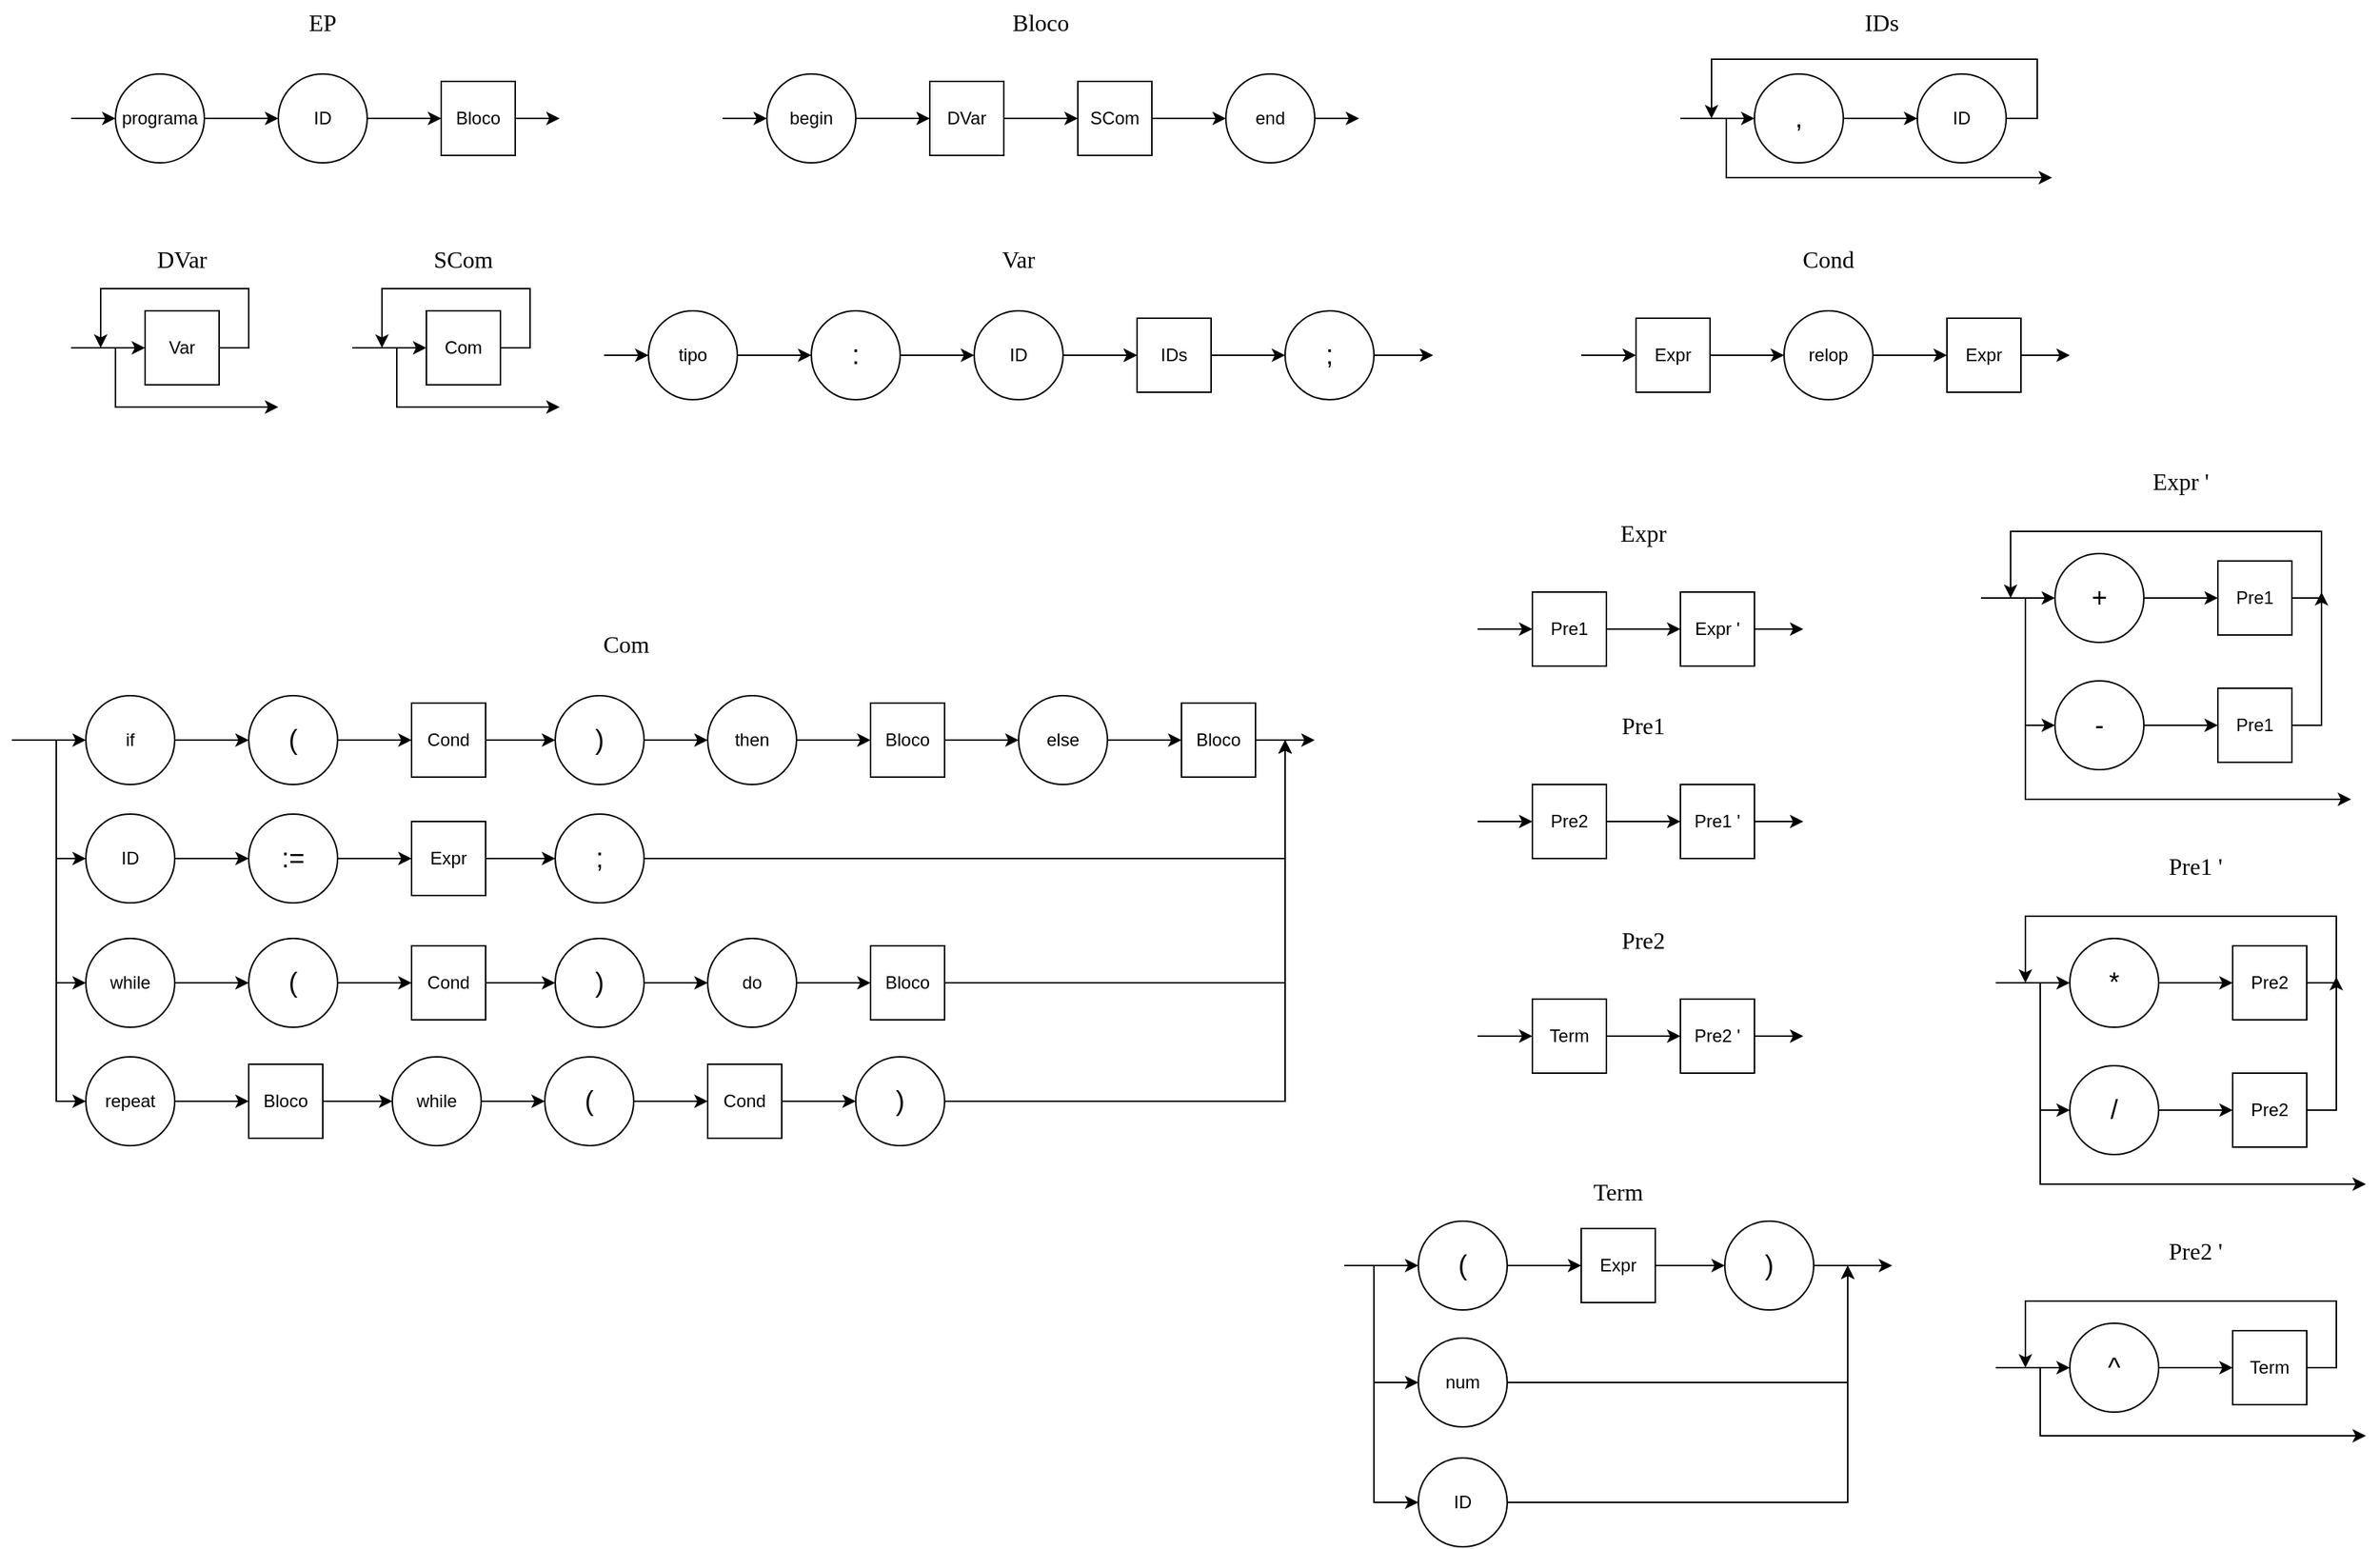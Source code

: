 <mxfile version="20.1.1" type="device"><diagram id="Zh106BwEyVd9pf3AYJ_4" name="Page-1"><mxGraphModel dx="2483" dy="813" grid="1" gridSize="10" guides="1" tooltips="1" connect="1" arrows="1" fold="1" page="1" pageScale="1" pageWidth="827" pageHeight="1169" math="0" shadow="0"><root><mxCell id="0"/><mxCell id="1" parent="0"/><mxCell id="nVa7DMQcBXg9y9n33Hlx-3" value="EP" style="text;html=1;strokeColor=none;fillColor=none;align=center;verticalAlign=middle;whiteSpace=wrap;rounded=0;fontFamily=Verdana;fontSize=16;" parent="1" vertex="1"><mxGeometry x="-635" y="80" width="110" height="30" as="geometry"/></mxCell><mxCell id="nVa7DMQcBXg9y9n33Hlx-18" value="Bloco" style="rounded=0;whiteSpace=wrap;html=1;" parent="1" vertex="1"><mxGeometry x="-500" y="135" width="50" height="50" as="geometry"/></mxCell><mxCell id="nVa7DMQcBXg9y9n33Hlx-20" value="ID" style="ellipse;whiteSpace=wrap;html=1;aspect=fixed;" parent="1" vertex="1"><mxGeometry x="-610" y="130" width="60" height="60" as="geometry"/></mxCell><mxCell id="nVa7DMQcBXg9y9n33Hlx-21" value="programa" style="ellipse;whiteSpace=wrap;html=1;aspect=fixed;" parent="1" vertex="1"><mxGeometry x="-720" y="130" width="60" height="60" as="geometry"/></mxCell><mxCell id="nVa7DMQcBXg9y9n33Hlx-22" value="" style="endArrow=classic;html=1;rounded=0;exitX=1;exitY=0.5;exitDx=0;exitDy=0;entryX=0;entryY=0.5;entryDx=0;entryDy=0;" parent="1" source="nVa7DMQcBXg9y9n33Hlx-21" target="nVa7DMQcBXg9y9n33Hlx-20" edge="1"><mxGeometry width="50" height="50" relative="1" as="geometry"><mxPoint x="-550" y="340" as="sourcePoint"/><mxPoint x="-500" y="290" as="targetPoint"/></mxGeometry></mxCell><mxCell id="nVa7DMQcBXg9y9n33Hlx-23" value="" style="endArrow=classic;html=1;rounded=0;exitX=1;exitY=0.5;exitDx=0;exitDy=0;entryX=0;entryY=0.5;entryDx=0;entryDy=0;" parent="1" source="nVa7DMQcBXg9y9n33Hlx-20" target="nVa7DMQcBXg9y9n33Hlx-18" edge="1"><mxGeometry width="50" height="50" relative="1" as="geometry"><mxPoint x="-550" y="340" as="sourcePoint"/><mxPoint x="-500" y="290" as="targetPoint"/></mxGeometry></mxCell><mxCell id="nVa7DMQcBXg9y9n33Hlx-24" value="Bloco" style="text;html=1;strokeColor=none;fillColor=none;align=center;verticalAlign=middle;whiteSpace=wrap;rounded=0;fontFamily=Verdana;fontSize=16;" parent="1" vertex="1"><mxGeometry x="-170" y="80" width="150" height="30" as="geometry"/></mxCell><mxCell id="nVa7DMQcBXg9y9n33Hlx-25" value="DVar" style="rounded=0;whiteSpace=wrap;html=1;" parent="1" vertex="1"><mxGeometry x="-170" y="135" width="50" height="50" as="geometry"/></mxCell><mxCell id="nVa7DMQcBXg9y9n33Hlx-26" value="begin" style="ellipse;whiteSpace=wrap;html=1;aspect=fixed;" parent="1" vertex="1"><mxGeometry x="-280" y="130" width="60" height="60" as="geometry"/></mxCell><mxCell id="nVa7DMQcBXg9y9n33Hlx-27" value="" style="endArrow=classic;html=1;rounded=0;exitX=1;exitY=0.5;exitDx=0;exitDy=0;entryX=0;entryY=0.5;entryDx=0;entryDy=0;" parent="1" source="nVa7DMQcBXg9y9n33Hlx-26" target="nVa7DMQcBXg9y9n33Hlx-25" edge="1"><mxGeometry width="50" height="50" relative="1" as="geometry"><mxPoint x="-220" y="340" as="sourcePoint"/><mxPoint x="-170" y="290" as="targetPoint"/></mxGeometry></mxCell><mxCell id="nVa7DMQcBXg9y9n33Hlx-28" value="SCom" style="rounded=0;whiteSpace=wrap;html=1;" parent="1" vertex="1"><mxGeometry x="-70" y="135" width="50" height="50" as="geometry"/></mxCell><mxCell id="nVa7DMQcBXg9y9n33Hlx-29" value="end" style="ellipse;whiteSpace=wrap;html=1;aspect=fixed;" parent="1" vertex="1"><mxGeometry x="30" y="130" width="60" height="60" as="geometry"/></mxCell><mxCell id="nVa7DMQcBXg9y9n33Hlx-30" value="" style="endArrow=classic;html=1;rounded=0;exitX=1;exitY=0.5;exitDx=0;exitDy=0;entryX=0;entryY=0.5;entryDx=0;entryDy=0;" parent="1" source="nVa7DMQcBXg9y9n33Hlx-25" target="nVa7DMQcBXg9y9n33Hlx-28" edge="1"><mxGeometry width="50" height="50" relative="1" as="geometry"><mxPoint x="-290" y="340" as="sourcePoint"/><mxPoint x="-240" y="290" as="targetPoint"/></mxGeometry></mxCell><mxCell id="nVa7DMQcBXg9y9n33Hlx-31" value="" style="endArrow=classic;html=1;rounded=0;exitX=1;exitY=0.5;exitDx=0;exitDy=0;entryX=0;entryY=0.5;entryDx=0;entryDy=0;" parent="1" source="nVa7DMQcBXg9y9n33Hlx-28" target="nVa7DMQcBXg9y9n33Hlx-29" edge="1"><mxGeometry width="50" height="50" relative="1" as="geometry"><mxPoint x="-110" y="170.0" as="sourcePoint"/><mxPoint x="-60" y="170.0" as="targetPoint"/></mxGeometry></mxCell><mxCell id="nVa7DMQcBXg9y9n33Hlx-35" value="" style="endArrow=classic;html=1;rounded=0;entryX=0;entryY=0.5;entryDx=0;entryDy=0;" parent="1" target="nVa7DMQcBXg9y9n33Hlx-26" edge="1"><mxGeometry width="50" height="50" relative="1" as="geometry"><mxPoint x="-310" y="160" as="sourcePoint"/><mxPoint x="-240" y="290" as="targetPoint"/></mxGeometry></mxCell><mxCell id="nVa7DMQcBXg9y9n33Hlx-36" value="" style="endArrow=classic;html=1;rounded=0;entryX=0;entryY=0.5;entryDx=0;entryDy=0;" parent="1" target="nVa7DMQcBXg9y9n33Hlx-21" edge="1"><mxGeometry width="50" height="50" relative="1" as="geometry"><mxPoint x="-750" y="160" as="sourcePoint"/><mxPoint x="-320" y="290" as="targetPoint"/></mxGeometry></mxCell><mxCell id="nVa7DMQcBXg9y9n33Hlx-39" value="DVar" style="text;html=1;strokeColor=none;fillColor=none;align=center;verticalAlign=middle;whiteSpace=wrap;rounded=0;fontFamily=Verdana;fontSize=16;" parent="1" vertex="1"><mxGeometry x="-730" y="240" width="110" height="30" as="geometry"/></mxCell><mxCell id="nVa7DMQcBXg9y9n33Hlx-40" value="Var" style="rounded=0;whiteSpace=wrap;html=1;" parent="1" vertex="1"><mxGeometry x="-700" y="290" width="50" height="50" as="geometry"/></mxCell><mxCell id="nVa7DMQcBXg9y9n33Hlx-45" value="" style="endArrow=classic;html=1;rounded=0;entryX=0;entryY=0.5;entryDx=0;entryDy=0;" parent="1" target="nVa7DMQcBXg9y9n33Hlx-40" edge="1"><mxGeometry width="50" height="50" relative="1" as="geometry"><mxPoint x="-750" y="315" as="sourcePoint"/><mxPoint x="-730" y="325" as="targetPoint"/></mxGeometry></mxCell><mxCell id="nVa7DMQcBXg9y9n33Hlx-48" value="" style="endArrow=classic;html=1;rounded=0;exitX=1;exitY=0.5;exitDx=0;exitDy=0;" parent="1" source="nVa7DMQcBXg9y9n33Hlx-40" edge="1"><mxGeometry width="50" height="50" relative="1" as="geometry"><mxPoint x="-640" y="345" as="sourcePoint"/><mxPoint x="-730" y="315" as="targetPoint"/><Array as="points"><mxPoint x="-630" y="315"/><mxPoint x="-630" y="275"/><mxPoint x="-730" y="275"/></Array></mxGeometry></mxCell><mxCell id="nVa7DMQcBXg9y9n33Hlx-50" value="" style="endArrow=classic;html=1;rounded=0;exitX=1;exitY=0.5;exitDx=0;exitDy=0;" parent="1" source="nVa7DMQcBXg9y9n33Hlx-18" edge="1"><mxGeometry width="50" height="50" relative="1" as="geometry"><mxPoint x="-350" y="340" as="sourcePoint"/><mxPoint x="-420" y="160" as="targetPoint"/></mxGeometry></mxCell><mxCell id="nVa7DMQcBXg9y9n33Hlx-51" value="" style="endArrow=classic;html=1;rounded=0;exitX=1;exitY=0.5;exitDx=0;exitDy=0;" parent="1" source="nVa7DMQcBXg9y9n33Hlx-29" edge="1"><mxGeometry width="50" height="50" relative="1" as="geometry"><mxPoint x="-290" y="340" as="sourcePoint"/><mxPoint x="120" y="160" as="targetPoint"/></mxGeometry></mxCell><mxCell id="nVa7DMQcBXg9y9n33Hlx-62" value="" style="endArrow=classic;html=1;rounded=0;" parent="1" edge="1"><mxGeometry width="50" height="50" relative="1" as="geometry"><mxPoint x="-720" y="315" as="sourcePoint"/><mxPoint x="-610" y="355" as="targetPoint"/><Array as="points"><mxPoint x="-720" y="355"/></Array></mxGeometry></mxCell><mxCell id="nVa7DMQcBXg9y9n33Hlx-63" value="SCom" style="text;html=1;strokeColor=none;fillColor=none;align=center;verticalAlign=middle;whiteSpace=wrap;rounded=0;fontFamily=Verdana;fontSize=16;" parent="1" vertex="1"><mxGeometry x="-540" y="240" width="110" height="30" as="geometry"/></mxCell><mxCell id="nVa7DMQcBXg9y9n33Hlx-64" value="Com" style="rounded=0;whiteSpace=wrap;html=1;" parent="1" vertex="1"><mxGeometry x="-510" y="290" width="50" height="50" as="geometry"/></mxCell><mxCell id="nVa7DMQcBXg9y9n33Hlx-65" value="" style="endArrow=classic;html=1;rounded=0;entryX=0;entryY=0.5;entryDx=0;entryDy=0;" parent="1" target="nVa7DMQcBXg9y9n33Hlx-64" edge="1"><mxGeometry width="50" height="50" relative="1" as="geometry"><mxPoint x="-560" y="315" as="sourcePoint"/><mxPoint x="-540" y="325" as="targetPoint"/></mxGeometry></mxCell><mxCell id="nVa7DMQcBXg9y9n33Hlx-66" value="" style="endArrow=classic;html=1;rounded=0;exitX=1;exitY=0.5;exitDx=0;exitDy=0;" parent="1" source="nVa7DMQcBXg9y9n33Hlx-64" edge="1"><mxGeometry width="50" height="50" relative="1" as="geometry"><mxPoint x="-450" y="345" as="sourcePoint"/><mxPoint x="-540" y="315" as="targetPoint"/><Array as="points"><mxPoint x="-440" y="315"/><mxPoint x="-440" y="275"/><mxPoint x="-540" y="275"/></Array></mxGeometry></mxCell><mxCell id="nVa7DMQcBXg9y9n33Hlx-67" value="" style="endArrow=classic;html=1;rounded=0;" parent="1" edge="1"><mxGeometry width="50" height="50" relative="1" as="geometry"><mxPoint x="-530" y="315" as="sourcePoint"/><mxPoint x="-420" y="355" as="targetPoint"/><Array as="points"><mxPoint x="-530" y="355"/></Array></mxGeometry></mxCell><mxCell id="nVa7DMQcBXg9y9n33Hlx-68" value="Var" style="text;html=1;strokeColor=none;fillColor=none;align=center;verticalAlign=middle;whiteSpace=wrap;rounded=0;fontFamily=Verdana;fontSize=16;" parent="1" vertex="1"><mxGeometry x="-165" y="240" width="110" height="30" as="geometry"/></mxCell><mxCell id="nVa7DMQcBXg9y9n33Hlx-70" value="&lt;font style=&quot;font-size: 18px;&quot;&gt;:&lt;/font&gt;" style="ellipse;whiteSpace=wrap;html=1;aspect=fixed;" parent="1" vertex="1"><mxGeometry x="-250" y="290" width="60" height="60" as="geometry"/></mxCell><mxCell id="nVa7DMQcBXg9y9n33Hlx-71" value="tipo" style="ellipse;whiteSpace=wrap;html=1;aspect=fixed;" parent="1" vertex="1"><mxGeometry x="-360" y="290" width="60" height="60" as="geometry"/></mxCell><mxCell id="nVa7DMQcBXg9y9n33Hlx-72" value="" style="endArrow=classic;html=1;rounded=0;exitX=1;exitY=0.5;exitDx=0;exitDy=0;entryX=0;entryY=0.5;entryDx=0;entryDy=0;" parent="1" source="nVa7DMQcBXg9y9n33Hlx-71" target="nVa7DMQcBXg9y9n33Hlx-70" edge="1"><mxGeometry width="50" height="50" relative="1" as="geometry"><mxPoint x="-190" y="500" as="sourcePoint"/><mxPoint x="-140" y="450" as="targetPoint"/></mxGeometry></mxCell><mxCell id="nVa7DMQcBXg9y9n33Hlx-73" value="" style="endArrow=classic;html=1;rounded=0;exitX=1;exitY=0.5;exitDx=0;exitDy=0;entryX=0;entryY=0.5;entryDx=0;entryDy=0;" parent="1" source="nVa7DMQcBXg9y9n33Hlx-70" target="nVa7DMQcBXg9y9n33Hlx-78" edge="1"><mxGeometry width="50" height="50" relative="1" as="geometry"><mxPoint x="-190" y="500" as="sourcePoint"/><mxPoint x="-150" y="350" as="targetPoint"/></mxGeometry></mxCell><mxCell id="nVa7DMQcBXg9y9n33Hlx-74" value="" style="endArrow=classic;html=1;rounded=0;entryX=0;entryY=0.5;entryDx=0;entryDy=0;" parent="1" target="nVa7DMQcBXg9y9n33Hlx-71" edge="1"><mxGeometry width="50" height="50" relative="1" as="geometry"><mxPoint x="-390" y="320.0" as="sourcePoint"/><mxPoint x="40" y="450" as="targetPoint"/></mxGeometry></mxCell><mxCell id="nVa7DMQcBXg9y9n33Hlx-77" value="IDs" style="rounded=0;whiteSpace=wrap;html=1;" parent="1" vertex="1"><mxGeometry x="-30" y="295" width="50" height="50" as="geometry"/></mxCell><mxCell id="nVa7DMQcBXg9y9n33Hlx-83" value="" style="edgeStyle=orthogonalEdgeStyle;rounded=0;orthogonalLoop=1;jettySize=auto;html=1;" parent="1" source="nVa7DMQcBXg9y9n33Hlx-78" target="nVa7DMQcBXg9y9n33Hlx-77" edge="1"><mxGeometry relative="1" as="geometry"/></mxCell><mxCell id="nVa7DMQcBXg9y9n33Hlx-78" value="ID" style="ellipse;whiteSpace=wrap;html=1;aspect=fixed;" parent="1" vertex="1"><mxGeometry x="-140" y="290" width="60" height="60" as="geometry"/></mxCell><mxCell id="nVa7DMQcBXg9y9n33Hlx-79" value="" style="endArrow=classic;html=1;rounded=0;exitX=1;exitY=0.5;exitDx=0;exitDy=0;entryX=0;entryY=0.5;entryDx=0;entryDy=0;" parent="1" source="nVa7DMQcBXg9y9n33Hlx-78" target="nVa7DMQcBXg9y9n33Hlx-77" edge="1"><mxGeometry width="50" height="50" relative="1" as="geometry"><mxPoint x="-80" y="500" as="sourcePoint"/><mxPoint x="-30" y="450" as="targetPoint"/></mxGeometry></mxCell><mxCell id="nVa7DMQcBXg9y9n33Hlx-80" value="" style="endArrow=classic;html=1;rounded=0;exitX=1;exitY=0.5;exitDx=0;exitDy=0;entryX=0;entryY=0.5;entryDx=0;entryDy=0;" parent="1" source="nVa7DMQcBXg9y9n33Hlx-77" target="nVa7DMQcBXg9y9n33Hlx-81" edge="1"><mxGeometry width="50" height="50" relative="1" as="geometry"><mxPoint x="120" y="500" as="sourcePoint"/><mxPoint x="40" y="340" as="targetPoint"/></mxGeometry></mxCell><mxCell id="nVa7DMQcBXg9y9n33Hlx-81" value="&lt;font style=&quot;font-size: 18px;&quot;&gt;;&lt;/font&gt;" style="ellipse;whiteSpace=wrap;html=1;aspect=fixed;" parent="1" vertex="1"><mxGeometry x="70" y="290" width="60" height="60" as="geometry"/></mxCell><mxCell id="nVa7DMQcBXg9y9n33Hlx-82" value="" style="endArrow=classic;html=1;rounded=0;exitX=1;exitY=0.5;exitDx=0;exitDy=0;" parent="1" source="nVa7DMQcBXg9y9n33Hlx-81" edge="1"><mxGeometry width="50" height="50" relative="1" as="geometry"><mxPoint x="-270" y="500" as="sourcePoint"/><mxPoint x="170" y="320" as="targetPoint"/></mxGeometry></mxCell><mxCell id="nVa7DMQcBXg9y9n33Hlx-85" value="IDs" style="text;html=1;strokeColor=none;fillColor=none;align=center;verticalAlign=middle;whiteSpace=wrap;rounded=0;fontFamily=Verdana;fontSize=16;" parent="1" vertex="1"><mxGeometry x="418" y="80" width="110" height="30" as="geometry"/></mxCell><mxCell id="nVa7DMQcBXg9y9n33Hlx-87" value="ID" style="ellipse;whiteSpace=wrap;html=1;aspect=fixed;" parent="1" vertex="1"><mxGeometry x="497" y="130" width="60" height="60" as="geometry"/></mxCell><mxCell id="nVa7DMQcBXg9y9n33Hlx-88" value="&lt;font style=&quot;font-size: 18px;&quot;&gt;,&lt;/font&gt;" style="ellipse;whiteSpace=wrap;html=1;aspect=fixed;" parent="1" vertex="1"><mxGeometry x="387" y="130" width="60" height="60" as="geometry"/></mxCell><mxCell id="nVa7DMQcBXg9y9n33Hlx-89" value="" style="endArrow=classic;html=1;rounded=0;exitX=1;exitY=0.5;exitDx=0;exitDy=0;entryX=0;entryY=0.5;entryDx=0;entryDy=0;" parent="1" source="nVa7DMQcBXg9y9n33Hlx-88" target="nVa7DMQcBXg9y9n33Hlx-87" edge="1"><mxGeometry width="50" height="50" relative="1" as="geometry"><mxPoint x="557" y="340" as="sourcePoint"/><mxPoint x="607" y="290" as="targetPoint"/></mxGeometry></mxCell><mxCell id="nVa7DMQcBXg9y9n33Hlx-90" value="" style="endArrow=classic;html=1;rounded=0;exitX=1;exitY=0.5;exitDx=0;exitDy=0;" parent="1" source="nVa7DMQcBXg9y9n33Hlx-87" edge="1"><mxGeometry width="50" height="50" relative="1" as="geometry"><mxPoint x="557" y="340" as="sourcePoint"/><mxPoint x="358" y="160" as="targetPoint"/><Array as="points"><mxPoint x="578" y="160"/><mxPoint x="578" y="120"/><mxPoint x="358" y="120"/></Array></mxGeometry></mxCell><mxCell id="nVa7DMQcBXg9y9n33Hlx-91" value="" style="endArrow=classic;html=1;rounded=0;entryX=0;entryY=0.5;entryDx=0;entryDy=0;" parent="1" target="nVa7DMQcBXg9y9n33Hlx-88" edge="1"><mxGeometry width="50" height="50" relative="1" as="geometry"><mxPoint x="337" y="160.0" as="sourcePoint"/><mxPoint x="767" y="290" as="targetPoint"/></mxGeometry></mxCell><mxCell id="nVa7DMQcBXg9y9n33Hlx-93" value="" style="endArrow=classic;html=1;rounded=0;fontSize=11;" parent="1" edge="1"><mxGeometry width="50" height="50" relative="1" as="geometry"><mxPoint x="368" y="160" as="sourcePoint"/><mxPoint x="588" y="200" as="targetPoint"/><Array as="points"><mxPoint x="368" y="200"/></Array></mxGeometry></mxCell><mxCell id="nVa7DMQcBXg9y9n33Hlx-94" value="Com" style="text;html=1;strokeColor=none;fillColor=none;align=center;verticalAlign=middle;whiteSpace=wrap;rounded=0;fontFamily=Verdana;fontSize=16;" parent="1" vertex="1"><mxGeometry x="-430" y="500" width="110" height="30" as="geometry"/></mxCell><mxCell id="nVa7DMQcBXg9y9n33Hlx-95" value="Cond" style="rounded=0;whiteSpace=wrap;html=1;" parent="1" vertex="1"><mxGeometry x="-520" y="555" width="50" height="50" as="geometry"/></mxCell><mxCell id="nVa7DMQcBXg9y9n33Hlx-96" value="&lt;font style=&quot;font-size: 18px;&quot;&gt;(&lt;/font&gt;" style="ellipse;whiteSpace=wrap;html=1;aspect=fixed;" parent="1" vertex="1"><mxGeometry x="-630" y="550" width="60" height="60" as="geometry"/></mxCell><mxCell id="nVa7DMQcBXg9y9n33Hlx-97" value="if" style="ellipse;whiteSpace=wrap;html=1;aspect=fixed;" parent="1" vertex="1"><mxGeometry x="-740" y="550" width="60" height="60" as="geometry"/></mxCell><mxCell id="nVa7DMQcBXg9y9n33Hlx-98" value="" style="endArrow=classic;html=1;rounded=0;exitX=1;exitY=0.5;exitDx=0;exitDy=0;entryX=0;entryY=0.5;entryDx=0;entryDy=0;" parent="1" source="nVa7DMQcBXg9y9n33Hlx-97" target="nVa7DMQcBXg9y9n33Hlx-96" edge="1"><mxGeometry width="50" height="50" relative="1" as="geometry"><mxPoint x="-570" y="760" as="sourcePoint"/><mxPoint x="-520" y="710" as="targetPoint"/></mxGeometry></mxCell><mxCell id="nVa7DMQcBXg9y9n33Hlx-99" value="" style="endArrow=classic;html=1;rounded=0;exitX=1;exitY=0.5;exitDx=0;exitDy=0;entryX=0;entryY=0.5;entryDx=0;entryDy=0;" parent="1" source="nVa7DMQcBXg9y9n33Hlx-96" target="nVa7DMQcBXg9y9n33Hlx-95" edge="1"><mxGeometry width="50" height="50" relative="1" as="geometry"><mxPoint x="-570" y="760" as="sourcePoint"/><mxPoint x="-520" y="710" as="targetPoint"/></mxGeometry></mxCell><mxCell id="nVa7DMQcBXg9y9n33Hlx-100" value="" style="endArrow=classic;html=1;rounded=0;entryX=0;entryY=0.5;entryDx=0;entryDy=0;" parent="1" target="nVa7DMQcBXg9y9n33Hlx-97" edge="1"><mxGeometry width="50" height="50" relative="1" as="geometry"><mxPoint x="-790" y="580" as="sourcePoint"/><mxPoint x="-340" y="710" as="targetPoint"/></mxGeometry></mxCell><mxCell id="nVa7DMQcBXg9y9n33Hlx-101" value="" style="endArrow=classic;html=1;rounded=0;exitX=1;exitY=0.5;exitDx=0;exitDy=0;entryX=0;entryY=0.5;entryDx=0;entryDy=0;" parent="1" source="nVa7DMQcBXg9y9n33Hlx-95" target="nVa7DMQcBXg9y9n33Hlx-102" edge="1"><mxGeometry width="50" height="50" relative="1" as="geometry"><mxPoint x="-370" y="760" as="sourcePoint"/><mxPoint x="-460" y="640" as="targetPoint"/></mxGeometry></mxCell><mxCell id="nVa7DMQcBXg9y9n33Hlx-102" value="&lt;font style=&quot;font-size: 18px;&quot;&gt;)&lt;/font&gt;" style="ellipse;whiteSpace=wrap;html=1;aspect=fixed;" parent="1" vertex="1"><mxGeometry x="-423" y="550" width="60" height="60" as="geometry"/></mxCell><mxCell id="nVa7DMQcBXg9y9n33Hlx-103" value="Bloco" style="rounded=0;whiteSpace=wrap;html=1;" parent="1" vertex="1"><mxGeometry x="-210" y="555" width="50" height="50" as="geometry"/></mxCell><mxCell id="nVa7DMQcBXg9y9n33Hlx-104" value="then" style="ellipse;whiteSpace=wrap;html=1;aspect=fixed;" parent="1" vertex="1"><mxGeometry x="-320" y="550" width="60" height="60" as="geometry"/></mxCell><mxCell id="nVa7DMQcBXg9y9n33Hlx-105" value="" style="endArrow=classic;html=1;rounded=0;exitX=1;exitY=0.5;exitDx=0;exitDy=0;entryX=0;entryY=0.5;entryDx=0;entryDy=0;" parent="1" source="nVa7DMQcBXg9y9n33Hlx-104" target="nVa7DMQcBXg9y9n33Hlx-103" edge="1"><mxGeometry width="50" height="50" relative="1" as="geometry"><mxPoint x="-260" y="760" as="sourcePoint"/><mxPoint x="-210" y="710" as="targetPoint"/></mxGeometry></mxCell><mxCell id="nVa7DMQcBXg9y9n33Hlx-106" value="" style="endArrow=classic;html=1;rounded=0;fontSize=11;exitX=1;exitY=0.5;exitDx=0;exitDy=0;entryX=0;entryY=0.5;entryDx=0;entryDy=0;" parent="1" source="nVa7DMQcBXg9y9n33Hlx-102" target="nVa7DMQcBXg9y9n33Hlx-104" edge="1"><mxGeometry width="50" height="50" relative="1" as="geometry"><mxPoint x="-510" y="620" as="sourcePoint"/><mxPoint x="-460" y="570" as="targetPoint"/></mxGeometry></mxCell><mxCell id="nVa7DMQcBXg9y9n33Hlx-107" value="Bloco" style="rounded=0;whiteSpace=wrap;html=1;" parent="1" vertex="1"><mxGeometry y="555" width="50" height="50" as="geometry"/></mxCell><mxCell id="nVa7DMQcBXg9y9n33Hlx-108" value="else" style="ellipse;whiteSpace=wrap;html=1;aspect=fixed;" parent="1" vertex="1"><mxGeometry x="-110" y="550" width="60" height="60" as="geometry"/></mxCell><mxCell id="nVa7DMQcBXg9y9n33Hlx-109" value="" style="endArrow=classic;html=1;rounded=0;exitX=1;exitY=0.5;exitDx=0;exitDy=0;entryX=0;entryY=0.5;entryDx=0;entryDy=0;" parent="1" source="nVa7DMQcBXg9y9n33Hlx-108" target="nVa7DMQcBXg9y9n33Hlx-107" edge="1"><mxGeometry width="50" height="50" relative="1" as="geometry"><mxPoint x="-50" y="760" as="sourcePoint"/><mxPoint y="710" as="targetPoint"/></mxGeometry></mxCell><mxCell id="nVa7DMQcBXg9y9n33Hlx-110" value="" style="endArrow=classic;html=1;rounded=0;exitX=1;exitY=0.5;exitDx=0;exitDy=0;" parent="1" source="nVa7DMQcBXg9y9n33Hlx-107" edge="1"><mxGeometry width="50" height="50" relative="1" as="geometry"><mxPoint x="150" y="760" as="sourcePoint"/><mxPoint x="90" y="580" as="targetPoint"/></mxGeometry></mxCell><mxCell id="nVa7DMQcBXg9y9n33Hlx-111" value="" style="endArrow=classic;html=1;rounded=0;fontSize=11;exitX=1;exitY=0.5;exitDx=0;exitDy=0;entryX=0;entryY=0.5;entryDx=0;entryDy=0;" parent="1" source="nVa7DMQcBXg9y9n33Hlx-103" target="nVa7DMQcBXg9y9n33Hlx-108" edge="1"><mxGeometry width="50" height="50" relative="1" as="geometry"><mxPoint x="-320" y="410" as="sourcePoint"/><mxPoint x="-270" y="360" as="targetPoint"/></mxGeometry></mxCell><mxCell id="nVa7DMQcBXg9y9n33Hlx-112" value="Expr" style="rounded=0;whiteSpace=wrap;html=1;" parent="1" vertex="1"><mxGeometry x="-520" y="635" width="50" height="50" as="geometry"/></mxCell><mxCell id="nVa7DMQcBXg9y9n33Hlx-113" value="&lt;font style=&quot;font-size: 18px;&quot;&gt;:=&lt;/font&gt;" style="ellipse;whiteSpace=wrap;html=1;aspect=fixed;" parent="1" vertex="1"><mxGeometry x="-630" y="630" width="60" height="60" as="geometry"/></mxCell><mxCell id="nVa7DMQcBXg9y9n33Hlx-114" value="ID" style="ellipse;whiteSpace=wrap;html=1;aspect=fixed;" parent="1" vertex="1"><mxGeometry x="-740" y="630" width="60" height="60" as="geometry"/></mxCell><mxCell id="nVa7DMQcBXg9y9n33Hlx-115" value="" style="endArrow=classic;html=1;rounded=0;exitX=1;exitY=0.5;exitDx=0;exitDy=0;entryX=0;entryY=0.5;entryDx=0;entryDy=0;" parent="1" source="nVa7DMQcBXg9y9n33Hlx-114" target="nVa7DMQcBXg9y9n33Hlx-113" edge="1"><mxGeometry width="50" height="50" relative="1" as="geometry"><mxPoint x="-570" y="840" as="sourcePoint"/><mxPoint x="-520" y="790" as="targetPoint"/></mxGeometry></mxCell><mxCell id="nVa7DMQcBXg9y9n33Hlx-116" value="" style="endArrow=classic;html=1;rounded=0;exitX=1;exitY=0.5;exitDx=0;exitDy=0;entryX=0;entryY=0.5;entryDx=0;entryDy=0;" parent="1" source="nVa7DMQcBXg9y9n33Hlx-113" target="nVa7DMQcBXg9y9n33Hlx-112" edge="1"><mxGeometry width="50" height="50" relative="1" as="geometry"><mxPoint x="-570" y="840" as="sourcePoint"/><mxPoint x="-520" y="790" as="targetPoint"/></mxGeometry></mxCell><mxCell id="nVa7DMQcBXg9y9n33Hlx-117" value="" style="endArrow=classic;html=1;rounded=0;exitX=1;exitY=0.5;exitDx=0;exitDy=0;entryX=0;entryY=0.5;entryDx=0;entryDy=0;" parent="1" source="nVa7DMQcBXg9y9n33Hlx-112" target="nVa7DMQcBXg9y9n33Hlx-118" edge="1"><mxGeometry width="50" height="50" relative="1" as="geometry"><mxPoint x="-370" y="840" as="sourcePoint"/><mxPoint x="-460" y="720" as="targetPoint"/></mxGeometry></mxCell><mxCell id="nVa7DMQcBXg9y9n33Hlx-118" value="&lt;font style=&quot;font-size: 18px;&quot;&gt;;&lt;/font&gt;" style="ellipse;whiteSpace=wrap;html=1;aspect=fixed;" parent="1" vertex="1"><mxGeometry x="-423" y="630" width="60" height="60" as="geometry"/></mxCell><mxCell id="nVa7DMQcBXg9y9n33Hlx-119" value="" style="endArrow=classic;html=1;rounded=0;fontSize=11;entryX=0;entryY=0.5;entryDx=0;entryDy=0;" parent="1" target="nVa7DMQcBXg9y9n33Hlx-114" edge="1"><mxGeometry width="50" height="50" relative="1" as="geometry"><mxPoint x="-760" y="580" as="sourcePoint"/><mxPoint x="-620" y="650" as="targetPoint"/><Array as="points"><mxPoint x="-760" y="660"/></Array></mxGeometry></mxCell><mxCell id="nVa7DMQcBXg9y9n33Hlx-120" value="" style="endArrow=classic;html=1;rounded=0;fontSize=11;exitX=1;exitY=0.5;exitDx=0;exitDy=0;" parent="1" source="nVa7DMQcBXg9y9n33Hlx-118" edge="1"><mxGeometry width="50" height="50" relative="1" as="geometry"><mxPoint x="-270" y="490" as="sourcePoint"/><mxPoint x="70" y="580" as="targetPoint"/><Array as="points"><mxPoint x="70" y="660"/></Array></mxGeometry></mxCell><mxCell id="nVa7DMQcBXg9y9n33Hlx-126" value="Cond" style="rounded=0;whiteSpace=wrap;html=1;" parent="1" vertex="1"><mxGeometry x="-520" y="719" width="50" height="50" as="geometry"/></mxCell><mxCell id="nVa7DMQcBXg9y9n33Hlx-127" value="&lt;font style=&quot;font-size: 18px;&quot;&gt;(&lt;/font&gt;" style="ellipse;whiteSpace=wrap;html=1;aspect=fixed;" parent="1" vertex="1"><mxGeometry x="-630" y="714" width="60" height="60" as="geometry"/></mxCell><mxCell id="nVa7DMQcBXg9y9n33Hlx-128" value="while" style="ellipse;whiteSpace=wrap;html=1;aspect=fixed;" parent="1" vertex="1"><mxGeometry x="-740" y="714" width="60" height="60" as="geometry"/></mxCell><mxCell id="nVa7DMQcBXg9y9n33Hlx-129" value="" style="endArrow=classic;html=1;rounded=0;exitX=1;exitY=0.5;exitDx=0;exitDy=0;entryX=0;entryY=0.5;entryDx=0;entryDy=0;" parent="1" source="nVa7DMQcBXg9y9n33Hlx-128" target="nVa7DMQcBXg9y9n33Hlx-127" edge="1"><mxGeometry width="50" height="50" relative="1" as="geometry"><mxPoint x="-570" y="924" as="sourcePoint"/><mxPoint x="-520" y="874" as="targetPoint"/></mxGeometry></mxCell><mxCell id="nVa7DMQcBXg9y9n33Hlx-130" value="" style="endArrow=classic;html=1;rounded=0;exitX=1;exitY=0.5;exitDx=0;exitDy=0;entryX=0;entryY=0.5;entryDx=0;entryDy=0;" parent="1" source="nVa7DMQcBXg9y9n33Hlx-127" target="nVa7DMQcBXg9y9n33Hlx-126" edge="1"><mxGeometry width="50" height="50" relative="1" as="geometry"><mxPoint x="-570" y="924" as="sourcePoint"/><mxPoint x="-520" y="874" as="targetPoint"/></mxGeometry></mxCell><mxCell id="nVa7DMQcBXg9y9n33Hlx-131" value="" style="endArrow=classic;html=1;rounded=0;exitX=1;exitY=0.5;exitDx=0;exitDy=0;entryX=0;entryY=0.5;entryDx=0;entryDy=0;" parent="1" source="nVa7DMQcBXg9y9n33Hlx-126" target="nVa7DMQcBXg9y9n33Hlx-132" edge="1"><mxGeometry width="50" height="50" relative="1" as="geometry"><mxPoint x="-370" y="924" as="sourcePoint"/><mxPoint x="-460" y="804" as="targetPoint"/></mxGeometry></mxCell><mxCell id="nVa7DMQcBXg9y9n33Hlx-132" value="&lt;font style=&quot;font-size: 18px;&quot;&gt;)&lt;/font&gt;" style="ellipse;whiteSpace=wrap;html=1;aspect=fixed;" parent="1" vertex="1"><mxGeometry x="-423" y="714" width="60" height="60" as="geometry"/></mxCell><mxCell id="nVa7DMQcBXg9y9n33Hlx-133" value="Bloco" style="rounded=0;whiteSpace=wrap;html=1;" parent="1" vertex="1"><mxGeometry x="-210" y="719" width="50" height="50" as="geometry"/></mxCell><mxCell id="nVa7DMQcBXg9y9n33Hlx-134" value="do" style="ellipse;whiteSpace=wrap;html=1;aspect=fixed;" parent="1" vertex="1"><mxGeometry x="-320" y="714" width="60" height="60" as="geometry"/></mxCell><mxCell id="nVa7DMQcBXg9y9n33Hlx-135" value="" style="endArrow=classic;html=1;rounded=0;exitX=1;exitY=0.5;exitDx=0;exitDy=0;entryX=0;entryY=0.5;entryDx=0;entryDy=0;" parent="1" source="nVa7DMQcBXg9y9n33Hlx-134" target="nVa7DMQcBXg9y9n33Hlx-133" edge="1"><mxGeometry width="50" height="50" relative="1" as="geometry"><mxPoint x="-260" y="924" as="sourcePoint"/><mxPoint x="-210" y="874" as="targetPoint"/></mxGeometry></mxCell><mxCell id="nVa7DMQcBXg9y9n33Hlx-136" value="" style="endArrow=classic;html=1;rounded=0;fontSize=11;exitX=1;exitY=0.5;exitDx=0;exitDy=0;entryX=0;entryY=0.5;entryDx=0;entryDy=0;" parent="1" source="nVa7DMQcBXg9y9n33Hlx-132" target="nVa7DMQcBXg9y9n33Hlx-134" edge="1"><mxGeometry width="50" height="50" relative="1" as="geometry"><mxPoint x="-510" y="784" as="sourcePoint"/><mxPoint x="-460" y="734" as="targetPoint"/></mxGeometry></mxCell><mxCell id="nVa7DMQcBXg9y9n33Hlx-141" value="" style="endArrow=classic;html=1;rounded=0;fontSize=11;exitX=1;exitY=0.5;exitDx=0;exitDy=0;" parent="1" source="nVa7DMQcBXg9y9n33Hlx-133" edge="1"><mxGeometry width="50" height="50" relative="1" as="geometry"><mxPoint x="-320" y="650" as="sourcePoint"/><mxPoint x="70" y="580" as="targetPoint"/><Array as="points"><mxPoint x="70" y="744"/></Array></mxGeometry></mxCell><mxCell id="nVa7DMQcBXg9y9n33Hlx-142" value="" style="endArrow=classic;html=1;rounded=0;fontSize=11;entryX=0;entryY=0.5;entryDx=0;entryDy=0;" parent="1" target="nVa7DMQcBXg9y9n33Hlx-128" edge="1"><mxGeometry width="50" height="50" relative="1" as="geometry"><mxPoint x="-760" y="580" as="sourcePoint"/><mxPoint x="-630" y="720" as="targetPoint"/><Array as="points"><mxPoint x="-760" y="744"/></Array></mxGeometry></mxCell><mxCell id="nVa7DMQcBXg9y9n33Hlx-143" value="Bloco" style="rounded=0;whiteSpace=wrap;html=1;" parent="1" vertex="1"><mxGeometry x="-630" y="799" width="50" height="50" as="geometry"/></mxCell><mxCell id="nVa7DMQcBXg9y9n33Hlx-144" value="repeat" style="ellipse;whiteSpace=wrap;html=1;aspect=fixed;" parent="1" vertex="1"><mxGeometry x="-740" y="794" width="60" height="60" as="geometry"/></mxCell><mxCell id="nVa7DMQcBXg9y9n33Hlx-145" value="" style="endArrow=classic;html=1;rounded=0;exitX=1;exitY=0.5;exitDx=0;exitDy=0;entryX=0;entryY=0.5;entryDx=0;entryDy=0;" parent="1" source="nVa7DMQcBXg9y9n33Hlx-144" target="nVa7DMQcBXg9y9n33Hlx-143" edge="1"><mxGeometry width="50" height="50" relative="1" as="geometry"><mxPoint x="-680" y="1004" as="sourcePoint"/><mxPoint x="-630" y="954" as="targetPoint"/></mxGeometry></mxCell><mxCell id="nVa7DMQcBXg9y9n33Hlx-146" value="" style="endArrow=classic;html=1;rounded=0;exitX=1;exitY=0.5;exitDx=0;exitDy=0;entryX=0;entryY=0.5;entryDx=0;entryDy=0;" parent="1" source="nVa7DMQcBXg9y9n33Hlx-143" target="nVa7DMQcBXg9y9n33Hlx-147" edge="1"><mxGeometry width="50" height="50" relative="1" as="geometry"><mxPoint x="-480" y="1004" as="sourcePoint"/><mxPoint x="-570" y="884" as="targetPoint"/></mxGeometry></mxCell><mxCell id="nVa7DMQcBXg9y9n33Hlx-147" value="while" style="ellipse;whiteSpace=wrap;html=1;aspect=fixed;" parent="1" vertex="1"><mxGeometry x="-533" y="794" width="60" height="60" as="geometry"/></mxCell><mxCell id="nVa7DMQcBXg9y9n33Hlx-148" value="Cond" style="rounded=0;whiteSpace=wrap;html=1;" parent="1" vertex="1"><mxGeometry x="-320" y="799" width="50" height="50" as="geometry"/></mxCell><mxCell id="nVa7DMQcBXg9y9n33Hlx-149" value="&lt;font style=&quot;font-size: 18px;&quot;&gt;(&lt;/font&gt;" style="ellipse;whiteSpace=wrap;html=1;aspect=fixed;" parent="1" vertex="1"><mxGeometry x="-430" y="794" width="60" height="60" as="geometry"/></mxCell><mxCell id="nVa7DMQcBXg9y9n33Hlx-150" value="" style="endArrow=classic;html=1;rounded=0;exitX=1;exitY=0.5;exitDx=0;exitDy=0;entryX=0;entryY=0.5;entryDx=0;entryDy=0;" parent="1" source="nVa7DMQcBXg9y9n33Hlx-149" target="nVa7DMQcBXg9y9n33Hlx-148" edge="1"><mxGeometry width="50" height="50" relative="1" as="geometry"><mxPoint x="-370" y="1004" as="sourcePoint"/><mxPoint x="-320" y="954" as="targetPoint"/></mxGeometry></mxCell><mxCell id="nVa7DMQcBXg9y9n33Hlx-151" value="" style="endArrow=classic;html=1;rounded=0;fontSize=11;exitX=1;exitY=0.5;exitDx=0;exitDy=0;entryX=0;entryY=0.5;entryDx=0;entryDy=0;" parent="1" source="nVa7DMQcBXg9y9n33Hlx-147" target="nVa7DMQcBXg9y9n33Hlx-149" edge="1"><mxGeometry width="50" height="50" relative="1" as="geometry"><mxPoint x="-620" y="864" as="sourcePoint"/><mxPoint x="-570" y="814" as="targetPoint"/></mxGeometry></mxCell><mxCell id="nVa7DMQcBXg9y9n33Hlx-152" value="" style="endArrow=classic;html=1;rounded=0;fontSize=11;entryX=0;entryY=0.5;entryDx=0;entryDy=0;" parent="1" target="nVa7DMQcBXg9y9n33Hlx-144" edge="1"><mxGeometry width="50" height="50" relative="1" as="geometry"><mxPoint x="-760" y="580" as="sourcePoint"/><mxPoint x="-530" y="860" as="targetPoint"/><Array as="points"><mxPoint x="-760" y="824"/></Array></mxGeometry></mxCell><mxCell id="nVa7DMQcBXg9y9n33Hlx-153" value="&lt;font style=&quot;font-size: 18px;&quot;&gt;)&lt;/font&gt;" style="ellipse;whiteSpace=wrap;html=1;aspect=fixed;" parent="1" vertex="1"><mxGeometry x="-220" y="794" width="60" height="60" as="geometry"/></mxCell><mxCell id="nVa7DMQcBXg9y9n33Hlx-154" value="" style="endArrow=classic;html=1;rounded=0;fontSize=11;exitX=1;exitY=0.5;exitDx=0;exitDy=0;entryX=0;entryY=0.5;entryDx=0;entryDy=0;" parent="1" source="nVa7DMQcBXg9y9n33Hlx-148" target="nVa7DMQcBXg9y9n33Hlx-153" edge="1"><mxGeometry width="50" height="50" relative="1" as="geometry"><mxPoint x="-580" y="834" as="sourcePoint"/><mxPoint x="-530" y="784" as="targetPoint"/></mxGeometry></mxCell><mxCell id="nVa7DMQcBXg9y9n33Hlx-155" value="" style="endArrow=classic;html=1;rounded=0;fontSize=11;exitX=1;exitY=0.5;exitDx=0;exitDy=0;" parent="1" source="nVa7DMQcBXg9y9n33Hlx-153" edge="1"><mxGeometry width="50" height="50" relative="1" as="geometry"><mxPoint x="-240" y="910" as="sourcePoint"/><mxPoint x="70" y="580" as="targetPoint"/><Array as="points"><mxPoint x="70" y="824"/></Array></mxGeometry></mxCell><mxCell id="nVa7DMQcBXg9y9n33Hlx-156" value="Expr" style="rounded=0;whiteSpace=wrap;html=1;" parent="1" vertex="1"><mxGeometry x="307" y="295" width="50" height="50" as="geometry"/></mxCell><mxCell id="nVa7DMQcBXg9y9n33Hlx-157" value="Expr" style="rounded=0;whiteSpace=wrap;html=1;" parent="1" vertex="1"><mxGeometry x="517" y="295" width="50" height="50" as="geometry"/></mxCell><mxCell id="nVa7DMQcBXg9y9n33Hlx-158" value="relop" style="ellipse;whiteSpace=wrap;html=1;aspect=fixed;" parent="1" vertex="1"><mxGeometry x="407" y="290" width="60" height="60" as="geometry"/></mxCell><mxCell id="nVa7DMQcBXg9y9n33Hlx-159" value="" style="endArrow=classic;html=1;rounded=0;exitX=1;exitY=0.5;exitDx=0;exitDy=0;entryX=0;entryY=0.5;entryDx=0;entryDy=0;" parent="1" source="nVa7DMQcBXg9y9n33Hlx-158" target="nVa7DMQcBXg9y9n33Hlx-157" edge="1"><mxGeometry width="50" height="50" relative="1" as="geometry"><mxPoint x="467" y="500" as="sourcePoint"/><mxPoint x="517" y="450" as="targetPoint"/></mxGeometry></mxCell><mxCell id="nVa7DMQcBXg9y9n33Hlx-160" value="" style="endArrow=classic;html=1;rounded=0;fontSize=11;exitX=1;exitY=0.5;exitDx=0;exitDy=0;entryX=0;entryY=0.5;entryDx=0;entryDy=0;" parent="1" source="nVa7DMQcBXg9y9n33Hlx-156" target="nVa7DMQcBXg9y9n33Hlx-158" edge="1"><mxGeometry width="50" height="50" relative="1" as="geometry"><mxPoint x="197" y="150" as="sourcePoint"/><mxPoint x="247" y="100" as="targetPoint"/></mxGeometry></mxCell><mxCell id="nVa7DMQcBXg9y9n33Hlx-161" value="Cond" style="text;html=1;strokeColor=none;fillColor=none;align=center;verticalAlign=middle;whiteSpace=wrap;rounded=0;fontFamily=Verdana;fontSize=16;" parent="1" vertex="1"><mxGeometry x="412" y="240" width="50" height="30" as="geometry"/></mxCell><mxCell id="nVa7DMQcBXg9y9n33Hlx-162" value="" style="endArrow=classic;html=1;rounded=0;fontSize=11;entryX=0;entryY=0.5;entryDx=0;entryDy=0;" parent="1" target="nVa7DMQcBXg9y9n33Hlx-156" edge="1"><mxGeometry width="50" height="50" relative="1" as="geometry"><mxPoint x="270" y="320" as="sourcePoint"/><mxPoint x="572" y="250" as="targetPoint"/></mxGeometry></mxCell><mxCell id="nVa7DMQcBXg9y9n33Hlx-163" value="" style="endArrow=classic;html=1;rounded=0;fontSize=11;exitX=1;exitY=0.5;exitDx=0;exitDy=0;" parent="1" source="nVa7DMQcBXg9y9n33Hlx-157" edge="1"><mxGeometry width="50" height="50" relative="1" as="geometry"><mxPoint x="490" y="135" as="sourcePoint"/><mxPoint x="600" y="320" as="targetPoint"/></mxGeometry></mxCell><mxCell id="nVa7DMQcBXg9y9n33Hlx-164" value="Expr" style="text;html=1;strokeColor=none;fillColor=none;align=center;verticalAlign=middle;whiteSpace=wrap;rounded=0;fontFamily=Verdana;fontSize=16;" parent="1" vertex="1"><mxGeometry x="237" y="425" width="150" height="30" as="geometry"/></mxCell><mxCell id="nVa7DMQcBXg9y9n33Hlx-165" value="Pre1" style="rounded=0;whiteSpace=wrap;html=1;" parent="1" vertex="1"><mxGeometry x="237" y="480" width="50" height="50" as="geometry"/></mxCell><mxCell id="nVa7DMQcBXg9y9n33Hlx-166" value="Expr '" style="rounded=0;whiteSpace=wrap;html=1;" parent="1" vertex="1"><mxGeometry x="337" y="480" width="50" height="50" as="geometry"/></mxCell><mxCell id="nVa7DMQcBXg9y9n33Hlx-167" value="" style="endArrow=classic;html=1;rounded=0;exitX=1;exitY=0.5;exitDx=0;exitDy=0;entryX=0;entryY=0.5;entryDx=0;entryDy=0;" parent="1" source="nVa7DMQcBXg9y9n33Hlx-165" target="nVa7DMQcBXg9y9n33Hlx-166" edge="1"><mxGeometry width="50" height="50" relative="1" as="geometry"><mxPoint x="117" y="685" as="sourcePoint"/><mxPoint x="167" y="635" as="targetPoint"/></mxGeometry></mxCell><mxCell id="nVa7DMQcBXg9y9n33Hlx-169" value="" style="endArrow=classic;html=1;rounded=0;fontSize=11;entryX=0;entryY=0.5;entryDx=0;entryDy=0;" parent="1" target="nVa7DMQcBXg9y9n33Hlx-165" edge="1"><mxGeometry width="50" height="50" relative="1" as="geometry"><mxPoint x="200" y="505" as="sourcePoint"/><mxPoint x="480" y="545" as="targetPoint"/></mxGeometry></mxCell><mxCell id="nVa7DMQcBXg9y9n33Hlx-170" value="" style="endArrow=classic;html=1;rounded=0;fontSize=11;exitX=1;exitY=0.5;exitDx=0;exitDy=0;" parent="1" source="nVa7DMQcBXg9y9n33Hlx-166" edge="1"><mxGeometry width="50" height="50" relative="1" as="geometry"><mxPoint x="430" y="595" as="sourcePoint"/><mxPoint x="420" y="505" as="targetPoint"/></mxGeometry></mxCell><mxCell id="nVa7DMQcBXg9y9n33Hlx-171" value="Pre1" style="text;html=1;strokeColor=none;fillColor=none;align=center;verticalAlign=middle;whiteSpace=wrap;rounded=0;fontFamily=Verdana;fontSize=16;" parent="1" vertex="1"><mxGeometry x="237" y="555" width="150" height="30" as="geometry"/></mxCell><mxCell id="nVa7DMQcBXg9y9n33Hlx-172" value="Pre2" style="rounded=0;whiteSpace=wrap;html=1;" parent="1" vertex="1"><mxGeometry x="237" y="610" width="50" height="50" as="geometry"/></mxCell><mxCell id="nVa7DMQcBXg9y9n33Hlx-173" value="Pre1 '" style="rounded=0;whiteSpace=wrap;html=1;" parent="1" vertex="1"><mxGeometry x="337" y="610" width="50" height="50" as="geometry"/></mxCell><mxCell id="nVa7DMQcBXg9y9n33Hlx-174" value="" style="endArrow=classic;html=1;rounded=0;exitX=1;exitY=0.5;exitDx=0;exitDy=0;entryX=0;entryY=0.5;entryDx=0;entryDy=0;" parent="1" source="nVa7DMQcBXg9y9n33Hlx-172" target="nVa7DMQcBXg9y9n33Hlx-173" edge="1"><mxGeometry width="50" height="50" relative="1" as="geometry"><mxPoint x="117" y="815" as="sourcePoint"/><mxPoint x="167" y="765" as="targetPoint"/></mxGeometry></mxCell><mxCell id="nVa7DMQcBXg9y9n33Hlx-175" value="" style="endArrow=classic;html=1;rounded=0;fontSize=11;entryX=0;entryY=0.5;entryDx=0;entryDy=0;" parent="1" target="nVa7DMQcBXg9y9n33Hlx-172" edge="1"><mxGeometry width="50" height="50" relative="1" as="geometry"><mxPoint x="200" y="635" as="sourcePoint"/><mxPoint x="480" y="675" as="targetPoint"/></mxGeometry></mxCell><mxCell id="nVa7DMQcBXg9y9n33Hlx-176" value="" style="endArrow=classic;html=1;rounded=0;fontSize=11;exitX=1;exitY=0.5;exitDx=0;exitDy=0;" parent="1" source="nVa7DMQcBXg9y9n33Hlx-173" edge="1"><mxGeometry width="50" height="50" relative="1" as="geometry"><mxPoint x="430" y="725" as="sourcePoint"/><mxPoint x="420" y="635" as="targetPoint"/></mxGeometry></mxCell><mxCell id="nVa7DMQcBXg9y9n33Hlx-177" value="Pre2" style="text;html=1;strokeColor=none;fillColor=none;align=center;verticalAlign=middle;whiteSpace=wrap;rounded=0;fontFamily=Verdana;fontSize=16;" parent="1" vertex="1"><mxGeometry x="237" y="700" width="150" height="30" as="geometry"/></mxCell><mxCell id="nVa7DMQcBXg9y9n33Hlx-178" value="Term" style="rounded=0;whiteSpace=wrap;html=1;" parent="1" vertex="1"><mxGeometry x="237" y="755" width="50" height="50" as="geometry"/></mxCell><mxCell id="nVa7DMQcBXg9y9n33Hlx-179" value="Pre2 '" style="rounded=0;whiteSpace=wrap;html=1;" parent="1" vertex="1"><mxGeometry x="337" y="755" width="50" height="50" as="geometry"/></mxCell><mxCell id="nVa7DMQcBXg9y9n33Hlx-180" value="" style="endArrow=classic;html=1;rounded=0;exitX=1;exitY=0.5;exitDx=0;exitDy=0;entryX=0;entryY=0.5;entryDx=0;entryDy=0;" parent="1" source="nVa7DMQcBXg9y9n33Hlx-178" target="nVa7DMQcBXg9y9n33Hlx-179" edge="1"><mxGeometry width="50" height="50" relative="1" as="geometry"><mxPoint x="117" y="960" as="sourcePoint"/><mxPoint x="167" y="910" as="targetPoint"/></mxGeometry></mxCell><mxCell id="nVa7DMQcBXg9y9n33Hlx-181" value="" style="endArrow=classic;html=1;rounded=0;fontSize=11;entryX=0;entryY=0.5;entryDx=0;entryDy=0;" parent="1" target="nVa7DMQcBXg9y9n33Hlx-178" edge="1"><mxGeometry width="50" height="50" relative="1" as="geometry"><mxPoint x="200" y="780" as="sourcePoint"/><mxPoint x="480" y="820" as="targetPoint"/></mxGeometry></mxCell><mxCell id="nVa7DMQcBXg9y9n33Hlx-182" value="" style="endArrow=classic;html=1;rounded=0;fontSize=11;exitX=1;exitY=0.5;exitDx=0;exitDy=0;" parent="1" source="nVa7DMQcBXg9y9n33Hlx-179" edge="1"><mxGeometry width="50" height="50" relative="1" as="geometry"><mxPoint x="430" y="870" as="sourcePoint"/><mxPoint x="420" y="780" as="targetPoint"/></mxGeometry></mxCell><mxCell id="nVa7DMQcBXg9y9n33Hlx-183" value="Expr '" style="text;html=1;strokeColor=none;fillColor=none;align=center;verticalAlign=middle;whiteSpace=wrap;rounded=0;fontFamily=Verdana;fontSize=16;" parent="1" vertex="1"><mxGeometry x="600" y="390" width="150" height="30" as="geometry"/></mxCell><mxCell id="nVa7DMQcBXg9y9n33Hlx-184" value="Pre1" style="rounded=0;whiteSpace=wrap;html=1;" parent="1" vertex="1"><mxGeometry x="700" y="459" width="50" height="50" as="geometry"/></mxCell><mxCell id="nVa7DMQcBXg9y9n33Hlx-185" value="&lt;font style=&quot;font-size: 18px;&quot;&gt;+&lt;/font&gt;" style="ellipse;whiteSpace=wrap;html=1;aspect=fixed;" parent="1" vertex="1"><mxGeometry x="590" y="454" width="60" height="60" as="geometry"/></mxCell><mxCell id="nVa7DMQcBXg9y9n33Hlx-186" value="" style="endArrow=classic;html=1;rounded=0;exitX=1;exitY=0.5;exitDx=0;exitDy=0;entryX=0;entryY=0.5;entryDx=0;entryDy=0;" parent="1" source="nVa7DMQcBXg9y9n33Hlx-185" target="nVa7DMQcBXg9y9n33Hlx-184" edge="1"><mxGeometry width="50" height="50" relative="1" as="geometry"><mxPoint x="650" y="664" as="sourcePoint"/><mxPoint x="700" y="614" as="targetPoint"/></mxGeometry></mxCell><mxCell id="nVa7DMQcBXg9y9n33Hlx-188" value="" style="endArrow=classic;html=1;rounded=0;exitX=1;exitY=0.5;exitDx=0;exitDy=0;" parent="1" source="nVa7DMQcBXg9y9n33Hlx-184" edge="1"><mxGeometry width="50" height="50" relative="1" as="geometry"><mxPoint x="580" y="664" as="sourcePoint"/><mxPoint x="560" y="484" as="targetPoint"/><Array as="points"><mxPoint x="770" y="484"/><mxPoint x="770" y="439"/><mxPoint x="560" y="439"/></Array></mxGeometry></mxCell><mxCell id="nVa7DMQcBXg9y9n33Hlx-189" value="" style="endArrow=classic;html=1;rounded=0;fontSize=11;entryX=0;entryY=0.5;entryDx=0;entryDy=0;" parent="1" target="nVa7DMQcBXg9y9n33Hlx-185" edge="1"><mxGeometry width="50" height="50" relative="1" as="geometry"><mxPoint x="540" y="484" as="sourcePoint"/><mxPoint x="540" y="599" as="targetPoint"/></mxGeometry></mxCell><mxCell id="nVa7DMQcBXg9y9n33Hlx-190" value="Pre1" style="rounded=0;whiteSpace=wrap;html=1;" parent="1" vertex="1"><mxGeometry x="700" y="545" width="50" height="50" as="geometry"/></mxCell><mxCell id="nVa7DMQcBXg9y9n33Hlx-191" value="&lt;font style=&quot;font-size: 18px;&quot;&gt;-&lt;/font&gt;" style="ellipse;whiteSpace=wrap;html=1;aspect=fixed;" parent="1" vertex="1"><mxGeometry x="590" y="540" width="60" height="60" as="geometry"/></mxCell><mxCell id="nVa7DMQcBXg9y9n33Hlx-192" value="" style="endArrow=classic;html=1;rounded=0;exitX=1;exitY=0.5;exitDx=0;exitDy=0;entryX=0;entryY=0.5;entryDx=0;entryDy=0;" parent="1" source="nVa7DMQcBXg9y9n33Hlx-191" target="nVa7DMQcBXg9y9n33Hlx-190" edge="1"><mxGeometry width="50" height="50" relative="1" as="geometry"><mxPoint x="650" y="750" as="sourcePoint"/><mxPoint x="700" y="700" as="targetPoint"/></mxGeometry></mxCell><mxCell id="nVa7DMQcBXg9y9n33Hlx-193" value="" style="endArrow=classic;html=1;rounded=0;fontSize=11;entryX=0;entryY=0.5;entryDx=0;entryDy=0;" parent="1" target="nVa7DMQcBXg9y9n33Hlx-191" edge="1"><mxGeometry width="50" height="50" relative="1" as="geometry"><mxPoint x="570" y="484" as="sourcePoint"/><mxPoint x="520" y="680" as="targetPoint"/><Array as="points"><mxPoint x="570" y="570"/></Array></mxGeometry></mxCell><mxCell id="nVa7DMQcBXg9y9n33Hlx-194" value="" style="endArrow=classic;html=1;rounded=0;fontSize=11;exitX=1;exitY=0.5;exitDx=0;exitDy=0;" parent="1" source="nVa7DMQcBXg9y9n33Hlx-190" edge="1"><mxGeometry width="50" height="50" relative="1" as="geometry"><mxPoint x="380" y="650" as="sourcePoint"/><mxPoint x="770" y="480" as="targetPoint"/><Array as="points"><mxPoint x="770" y="570"/></Array></mxGeometry></mxCell><mxCell id="nVa7DMQcBXg9y9n33Hlx-195" value="" style="endArrow=classic;html=1;rounded=0;fontSize=11;" parent="1" edge="1"><mxGeometry width="50" height="50" relative="1" as="geometry"><mxPoint x="570" y="490" as="sourcePoint"/><mxPoint x="790" y="620" as="targetPoint"/><Array as="points"><mxPoint x="570" y="620"/></Array></mxGeometry></mxCell><mxCell id="nVa7DMQcBXg9y9n33Hlx-196" value="Pre1 '" style="text;html=1;strokeColor=none;fillColor=none;align=center;verticalAlign=middle;whiteSpace=wrap;rounded=0;fontFamily=Verdana;fontSize=16;" parent="1" vertex="1"><mxGeometry x="610" y="650" width="150" height="30" as="geometry"/></mxCell><mxCell id="nVa7DMQcBXg9y9n33Hlx-197" value="Pre2" style="rounded=0;whiteSpace=wrap;html=1;" parent="1" vertex="1"><mxGeometry x="710" y="719" width="50" height="50" as="geometry"/></mxCell><mxCell id="nVa7DMQcBXg9y9n33Hlx-198" value="&lt;font style=&quot;font-size: 18px;&quot;&gt;*&lt;/font&gt;" style="ellipse;whiteSpace=wrap;html=1;aspect=fixed;" parent="1" vertex="1"><mxGeometry x="600" y="714" width="60" height="60" as="geometry"/></mxCell><mxCell id="nVa7DMQcBXg9y9n33Hlx-199" value="" style="endArrow=classic;html=1;rounded=0;exitX=1;exitY=0.5;exitDx=0;exitDy=0;entryX=0;entryY=0.5;entryDx=0;entryDy=0;" parent="1" source="nVa7DMQcBXg9y9n33Hlx-198" target="nVa7DMQcBXg9y9n33Hlx-197" edge="1"><mxGeometry width="50" height="50" relative="1" as="geometry"><mxPoint x="660" y="924" as="sourcePoint"/><mxPoint x="710" y="874" as="targetPoint"/></mxGeometry></mxCell><mxCell id="nVa7DMQcBXg9y9n33Hlx-200" value="" style="endArrow=classic;html=1;rounded=0;exitX=1;exitY=0.5;exitDx=0;exitDy=0;" parent="1" source="nVa7DMQcBXg9y9n33Hlx-197" edge="1"><mxGeometry width="50" height="50" relative="1" as="geometry"><mxPoint x="590" y="924" as="sourcePoint"/><mxPoint x="570" y="744.0" as="targetPoint"/><Array as="points"><mxPoint x="780" y="744"/><mxPoint x="780" y="699"/><mxPoint x="570" y="699"/></Array></mxGeometry></mxCell><mxCell id="nVa7DMQcBXg9y9n33Hlx-201" value="" style="endArrow=classic;html=1;rounded=0;fontSize=11;entryX=0;entryY=0.5;entryDx=0;entryDy=0;" parent="1" target="nVa7DMQcBXg9y9n33Hlx-198" edge="1"><mxGeometry width="50" height="50" relative="1" as="geometry"><mxPoint x="550" y="744.0" as="sourcePoint"/><mxPoint x="550" y="859" as="targetPoint"/></mxGeometry></mxCell><mxCell id="nVa7DMQcBXg9y9n33Hlx-202" value="Pre2" style="rounded=0;whiteSpace=wrap;html=1;" parent="1" vertex="1"><mxGeometry x="710" y="805" width="50" height="50" as="geometry"/></mxCell><mxCell id="nVa7DMQcBXg9y9n33Hlx-203" value="&lt;font style=&quot;font-size: 18px;&quot;&gt;/&lt;/font&gt;" style="ellipse;whiteSpace=wrap;html=1;aspect=fixed;" parent="1" vertex="1"><mxGeometry x="600" y="800" width="60" height="60" as="geometry"/></mxCell><mxCell id="nVa7DMQcBXg9y9n33Hlx-204" value="" style="endArrow=classic;html=1;rounded=0;exitX=1;exitY=0.5;exitDx=0;exitDy=0;entryX=0;entryY=0.5;entryDx=0;entryDy=0;" parent="1" source="nVa7DMQcBXg9y9n33Hlx-203" target="nVa7DMQcBXg9y9n33Hlx-202" edge="1"><mxGeometry width="50" height="50" relative="1" as="geometry"><mxPoint x="660" y="1010" as="sourcePoint"/><mxPoint x="710" y="960" as="targetPoint"/></mxGeometry></mxCell><mxCell id="nVa7DMQcBXg9y9n33Hlx-205" value="" style="endArrow=classic;html=1;rounded=0;fontSize=11;entryX=0;entryY=0.5;entryDx=0;entryDy=0;" parent="1" target="nVa7DMQcBXg9y9n33Hlx-203" edge="1"><mxGeometry width="50" height="50" relative="1" as="geometry"><mxPoint x="580" y="744.0" as="sourcePoint"/><mxPoint x="530" y="940" as="targetPoint"/><Array as="points"><mxPoint x="580" y="830"/></Array></mxGeometry></mxCell><mxCell id="nVa7DMQcBXg9y9n33Hlx-206" value="" style="endArrow=classic;html=1;rounded=0;fontSize=11;exitX=1;exitY=0.5;exitDx=0;exitDy=0;" parent="1" source="nVa7DMQcBXg9y9n33Hlx-202" edge="1"><mxGeometry width="50" height="50" relative="1" as="geometry"><mxPoint x="390" y="910" as="sourcePoint"/><mxPoint x="780" y="740" as="targetPoint"/><Array as="points"><mxPoint x="780" y="830"/></Array></mxGeometry></mxCell><mxCell id="nVa7DMQcBXg9y9n33Hlx-207" value="" style="endArrow=classic;html=1;rounded=0;fontSize=11;" parent="1" edge="1"><mxGeometry width="50" height="50" relative="1" as="geometry"><mxPoint x="580" y="750" as="sourcePoint"/><mxPoint x="800" y="880" as="targetPoint"/><Array as="points"><mxPoint x="580" y="880"/></Array></mxGeometry></mxCell><mxCell id="nVa7DMQcBXg9y9n33Hlx-208" value="Pre2 '" style="text;html=1;strokeColor=none;fillColor=none;align=center;verticalAlign=middle;whiteSpace=wrap;rounded=0;fontFamily=Verdana;fontSize=16;" parent="1" vertex="1"><mxGeometry x="610" y="910" width="150" height="30" as="geometry"/></mxCell><mxCell id="nVa7DMQcBXg9y9n33Hlx-209" value="Term" style="rounded=0;whiteSpace=wrap;html=1;" parent="1" vertex="1"><mxGeometry x="710" y="979" width="50" height="50" as="geometry"/></mxCell><mxCell id="nVa7DMQcBXg9y9n33Hlx-210" value="&lt;font style=&quot;font-size: 18px;&quot;&gt;^&lt;/font&gt;" style="ellipse;whiteSpace=wrap;html=1;aspect=fixed;" parent="1" vertex="1"><mxGeometry x="600" y="974" width="60" height="60" as="geometry"/></mxCell><mxCell id="nVa7DMQcBXg9y9n33Hlx-211" value="" style="endArrow=classic;html=1;rounded=0;exitX=1;exitY=0.5;exitDx=0;exitDy=0;entryX=0;entryY=0.5;entryDx=0;entryDy=0;" parent="1" source="nVa7DMQcBXg9y9n33Hlx-210" target="nVa7DMQcBXg9y9n33Hlx-209" edge="1"><mxGeometry width="50" height="50" relative="1" as="geometry"><mxPoint x="660" y="1184" as="sourcePoint"/><mxPoint x="710" y="1134" as="targetPoint"/></mxGeometry></mxCell><mxCell id="nVa7DMQcBXg9y9n33Hlx-212" value="" style="endArrow=classic;html=1;rounded=0;exitX=1;exitY=0.5;exitDx=0;exitDy=0;" parent="1" source="nVa7DMQcBXg9y9n33Hlx-209" edge="1"><mxGeometry width="50" height="50" relative="1" as="geometry"><mxPoint x="590" y="1184" as="sourcePoint"/><mxPoint x="570.0" y="1004.0" as="targetPoint"/><Array as="points"><mxPoint x="780" y="1004"/><mxPoint x="780" y="959"/><mxPoint x="570" y="959"/></Array></mxGeometry></mxCell><mxCell id="nVa7DMQcBXg9y9n33Hlx-213" value="" style="endArrow=classic;html=1;rounded=0;fontSize=11;entryX=0;entryY=0.5;entryDx=0;entryDy=0;" parent="1" target="nVa7DMQcBXg9y9n33Hlx-210" edge="1"><mxGeometry width="50" height="50" relative="1" as="geometry"><mxPoint x="550.0" y="1004.0" as="sourcePoint"/><mxPoint x="550" y="1119" as="targetPoint"/></mxGeometry></mxCell><mxCell id="nVa7DMQcBXg9y9n33Hlx-214" value="" style="endArrow=classic;html=1;rounded=0;fontSize=18;" parent="1" edge="1"><mxGeometry width="50" height="50" relative="1" as="geometry"><mxPoint x="580" y="1004" as="sourcePoint"/><mxPoint x="800" y="1050" as="targetPoint"/><Array as="points"><mxPoint x="580" y="1050"/></Array></mxGeometry></mxCell><mxCell id="nVa7DMQcBXg9y9n33Hlx-215" value="Expr" style="rounded=0;whiteSpace=wrap;html=1;" parent="1" vertex="1"><mxGeometry x="270" y="910" width="50" height="50" as="geometry"/></mxCell><mxCell id="nVa7DMQcBXg9y9n33Hlx-216" value="&lt;font style=&quot;font-size: 18px;&quot;&gt;(&lt;/font&gt;" style="ellipse;whiteSpace=wrap;html=1;aspect=fixed;" parent="1" vertex="1"><mxGeometry x="160" y="905" width="60" height="60" as="geometry"/></mxCell><mxCell id="nVa7DMQcBXg9y9n33Hlx-217" value="" style="endArrow=classic;html=1;rounded=0;exitX=1;exitY=0.5;exitDx=0;exitDy=0;entryX=0;entryY=0.5;entryDx=0;entryDy=0;" parent="1" source="nVa7DMQcBXg9y9n33Hlx-216" target="nVa7DMQcBXg9y9n33Hlx-215" edge="1"><mxGeometry width="50" height="50" relative="1" as="geometry"><mxPoint x="220" y="1115" as="sourcePoint"/><mxPoint x="270" y="1065" as="targetPoint"/></mxGeometry></mxCell><mxCell id="nVa7DMQcBXg9y9n33Hlx-218" value="" style="endArrow=classic;html=1;rounded=0;exitX=1;exitY=0.5;exitDx=0;exitDy=0;entryX=0;entryY=0.5;entryDx=0;entryDy=0;" parent="1" source="nVa7DMQcBXg9y9n33Hlx-215" target="nVa7DMQcBXg9y9n33Hlx-219" edge="1"><mxGeometry width="50" height="50" relative="1" as="geometry"><mxPoint x="420" y="1115" as="sourcePoint"/><mxPoint x="330" y="995" as="targetPoint"/></mxGeometry></mxCell><mxCell id="nVa7DMQcBXg9y9n33Hlx-219" value="&lt;font style=&quot;font-size: 18px;&quot;&gt;)&lt;/font&gt;" style="ellipse;whiteSpace=wrap;html=1;aspect=fixed;" parent="1" vertex="1"><mxGeometry x="367" y="905" width="60" height="60" as="geometry"/></mxCell><mxCell id="nVa7DMQcBXg9y9n33Hlx-220" value="Term" style="text;html=1;strokeColor=none;fillColor=none;align=center;verticalAlign=middle;whiteSpace=wrap;rounded=0;fontFamily=Verdana;fontSize=16;" parent="1" vertex="1"><mxGeometry x="220" y="870" width="150" height="30" as="geometry"/></mxCell><mxCell id="nVa7DMQcBXg9y9n33Hlx-221" value="" style="endArrow=classic;html=1;rounded=0;fontSize=18;entryX=0;entryY=0.5;entryDx=0;entryDy=0;" parent="1" target="nVa7DMQcBXg9y9n33Hlx-216" edge="1"><mxGeometry width="50" height="50" relative="1" as="geometry"><mxPoint x="110" y="935" as="sourcePoint"/><mxPoint x="270" y="845" as="targetPoint"/></mxGeometry></mxCell><mxCell id="nVa7DMQcBXg9y9n33Hlx-222" value="" style="endArrow=classic;html=1;rounded=0;fontSize=18;entryX=0;entryY=0.5;entryDx=0;entryDy=0;" parent="1" target="nVa7DMQcBXg9y9n33Hlx-224" edge="1"><mxGeometry width="50" height="50" relative="1" as="geometry"><mxPoint x="130" y="935" as="sourcePoint"/><mxPoint x="140" y="1005" as="targetPoint"/><Array as="points"><mxPoint x="130" y="1095"/></Array></mxGeometry></mxCell><mxCell id="nVa7DMQcBXg9y9n33Hlx-223" value="&lt;font style=&quot;font-size: 12px;&quot;&gt;num&lt;/font&gt;" style="ellipse;whiteSpace=wrap;html=1;aspect=fixed;" parent="1" vertex="1"><mxGeometry x="160" y="984" width="60" height="60" as="geometry"/></mxCell><mxCell id="nVa7DMQcBXg9y9n33Hlx-224" value="&lt;font style=&quot;font-size: 12px;&quot;&gt;ID&lt;/font&gt;" style="ellipse;whiteSpace=wrap;html=1;aspect=fixed;" parent="1" vertex="1"><mxGeometry x="160" y="1065" width="60" height="60" as="geometry"/></mxCell><mxCell id="nVa7DMQcBXg9y9n33Hlx-225" value="" style="endArrow=classic;html=1;rounded=0;fontSize=18;entryX=0;entryY=0.5;entryDx=0;entryDy=0;" parent="1" target="nVa7DMQcBXg9y9n33Hlx-223" edge="1"><mxGeometry width="50" height="50" relative="1" as="geometry"><mxPoint x="130" y="935" as="sourcePoint"/><mxPoint x="270" y="1005" as="targetPoint"/><Array as="points"><mxPoint x="130" y="1014"/></Array></mxGeometry></mxCell><mxCell id="nVa7DMQcBXg9y9n33Hlx-226" value="" style="endArrow=classic;html=1;rounded=0;fontSize=12;exitX=1;exitY=0.5;exitDx=0;exitDy=0;" parent="1" source="nVa7DMQcBXg9y9n33Hlx-219" edge="1"><mxGeometry width="50" height="50" relative="1" as="geometry"><mxPoint x="220" y="985" as="sourcePoint"/><mxPoint x="480" y="935" as="targetPoint"/></mxGeometry></mxCell><mxCell id="nVa7DMQcBXg9y9n33Hlx-227" value="" style="endArrow=classic;html=1;rounded=0;fontSize=12;exitX=1;exitY=0.5;exitDx=0;exitDy=0;" parent="1" source="nVa7DMQcBXg9y9n33Hlx-223" edge="1"><mxGeometry width="50" height="50" relative="1" as="geometry"><mxPoint x="220" y="985" as="sourcePoint"/><mxPoint x="450" y="935" as="targetPoint"/><Array as="points"><mxPoint x="450" y="1014"/></Array></mxGeometry></mxCell><mxCell id="nVa7DMQcBXg9y9n33Hlx-229" value="" style="endArrow=classic;html=1;rounded=0;fontSize=12;exitX=1;exitY=0.5;exitDx=0;exitDy=0;" parent="1" source="nVa7DMQcBXg9y9n33Hlx-224" edge="1"><mxGeometry width="50" height="50" relative="1" as="geometry"><mxPoint x="220" y="985" as="sourcePoint"/><mxPoint x="450" y="935" as="targetPoint"/><Array as="points"><mxPoint x="450" y="1095"/></Array></mxGeometry></mxCell></root></mxGraphModel></diagram></mxfile>